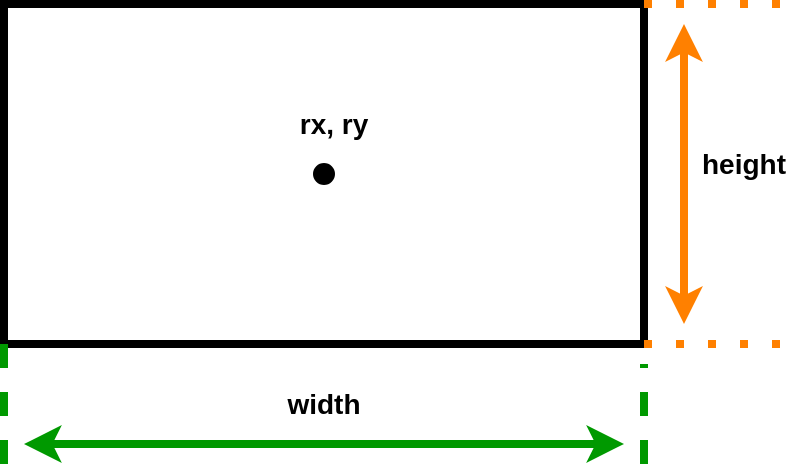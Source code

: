 <mxfile version="13.9.9" type="device"><diagram id="14KFjXZj7bAQgB6VR-3b" name="Page-1"><mxGraphModel dx="1355" dy="825" grid="1" gridSize="10" guides="1" tooltips="1" connect="1" arrows="1" fold="1" page="1" pageScale="1" pageWidth="850" pageHeight="1100" math="0" shadow="0"><root><mxCell id="0"/><mxCell id="1" parent="0"/><mxCell id="7_8ThQno8slR0qvnRi6R-1" value="" style="rounded=0;whiteSpace=wrap;html=1;strokeWidth=4;fillColor=none;" vertex="1" parent="1"><mxGeometry x="280" y="240" width="320" height="170" as="geometry"/></mxCell><mxCell id="7_8ThQno8slR0qvnRi6R-2" value="" style="ellipse;whiteSpace=wrap;html=1;aspect=fixed;" vertex="1" parent="1"><mxGeometry x="490" y="360" as="geometry"/></mxCell><mxCell id="7_8ThQno8slR0qvnRi6R-3" value="" style="ellipse;whiteSpace=wrap;html=1;aspect=fixed;fillColor=#000000;" vertex="1" parent="1"><mxGeometry x="435" y="320" width="10" height="10" as="geometry"/></mxCell><mxCell id="7_8ThQno8slR0qvnRi6R-4" value="&lt;b&gt;&lt;font style=&quot;font-size: 14px&quot;&gt;rx, ry&lt;/font&gt;&lt;/b&gt;" style="text;html=1;strokeColor=none;fillColor=none;align=center;verticalAlign=middle;whiteSpace=wrap;rounded=0;" vertex="1" parent="1"><mxGeometry x="425" y="290" width="40" height="20" as="geometry"/></mxCell><mxCell id="7_8ThQno8slR0qvnRi6R-9" value="&lt;font style=&quot;font-size: 14px&quot;&gt;&lt;b&gt;width&lt;/b&gt;&lt;/font&gt;" style="text;html=1;strokeColor=none;fillColor=none;align=center;verticalAlign=middle;whiteSpace=wrap;rounded=0;" vertex="1" parent="1"><mxGeometry x="420" y="430" width="40" height="20" as="geometry"/></mxCell><mxCell id="7_8ThQno8slR0qvnRi6R-10" value="&lt;font style=&quot;font-size: 14px&quot;&gt;&lt;b&gt;height&lt;/b&gt;&lt;/font&gt;" style="text;html=1;strokeColor=none;fillColor=none;align=center;verticalAlign=middle;whiteSpace=wrap;rounded=0;" vertex="1" parent="1"><mxGeometry x="630" y="310" width="40" height="20" as="geometry"/></mxCell><mxCell id="7_8ThQno8slR0qvnRi6R-11" value="" style="endArrow=none;dashed=1;html=1;dashPattern=1 3;strokeWidth=4;exitX=1;exitY=0;exitDx=0;exitDy=0;strokeColor=#FF8000;" edge="1" parent="1" source="7_8ThQno8slR0qvnRi6R-1"><mxGeometry width="50" height="50" relative="1" as="geometry"><mxPoint x="620" y="260" as="sourcePoint"/><mxPoint x="680" y="240" as="targetPoint"/></mxGeometry></mxCell><mxCell id="7_8ThQno8slR0qvnRi6R-12" value="" style="endArrow=none;dashed=1;html=1;dashPattern=1 3;strokeWidth=4;exitX=1;exitY=0;exitDx=0;exitDy=0;strokeColor=#FF8000;" edge="1" parent="1"><mxGeometry width="50" height="50" relative="1" as="geometry"><mxPoint x="600" y="410" as="sourcePoint"/><mxPoint x="680" y="410" as="targetPoint"/></mxGeometry></mxCell><mxCell id="7_8ThQno8slR0qvnRi6R-13" value="" style="endArrow=none;dashed=1;html=1;strokeWidth=4;entryX=0;entryY=1;entryDx=0;entryDy=0;strokeColor=#009900;" edge="1" parent="1" target="7_8ThQno8slR0qvnRi6R-1"><mxGeometry width="50" height="50" relative="1" as="geometry"><mxPoint x="280" y="470" as="sourcePoint"/><mxPoint x="320" y="410" as="targetPoint"/></mxGeometry></mxCell><mxCell id="7_8ThQno8slR0qvnRi6R-14" value="" style="endArrow=none;dashed=1;html=1;strokeWidth=4;entryX=0;entryY=1;entryDx=0;entryDy=0;strokeColor=#009900;" edge="1" parent="1"><mxGeometry width="50" height="50" relative="1" as="geometry"><mxPoint x="600" y="470" as="sourcePoint"/><mxPoint x="600" y="420" as="targetPoint"/></mxGeometry></mxCell><mxCell id="7_8ThQno8slR0qvnRi6R-15" value="" style="endArrow=classic;startArrow=classic;html=1;strokeColor=#009900;strokeWidth=4;" edge="1" parent="1"><mxGeometry width="50" height="50" relative="1" as="geometry"><mxPoint x="290" y="460" as="sourcePoint"/><mxPoint x="590" y="460" as="targetPoint"/></mxGeometry></mxCell><mxCell id="7_8ThQno8slR0qvnRi6R-16" value="" style="endArrow=classic;startArrow=classic;html=1;strokeWidth=4;strokeColor=#FF8000;" edge="1" parent="1"><mxGeometry width="50" height="50" relative="1" as="geometry"><mxPoint x="620" y="400" as="sourcePoint"/><mxPoint x="620" y="250" as="targetPoint"/></mxGeometry></mxCell></root></mxGraphModel></diagram></mxfile>